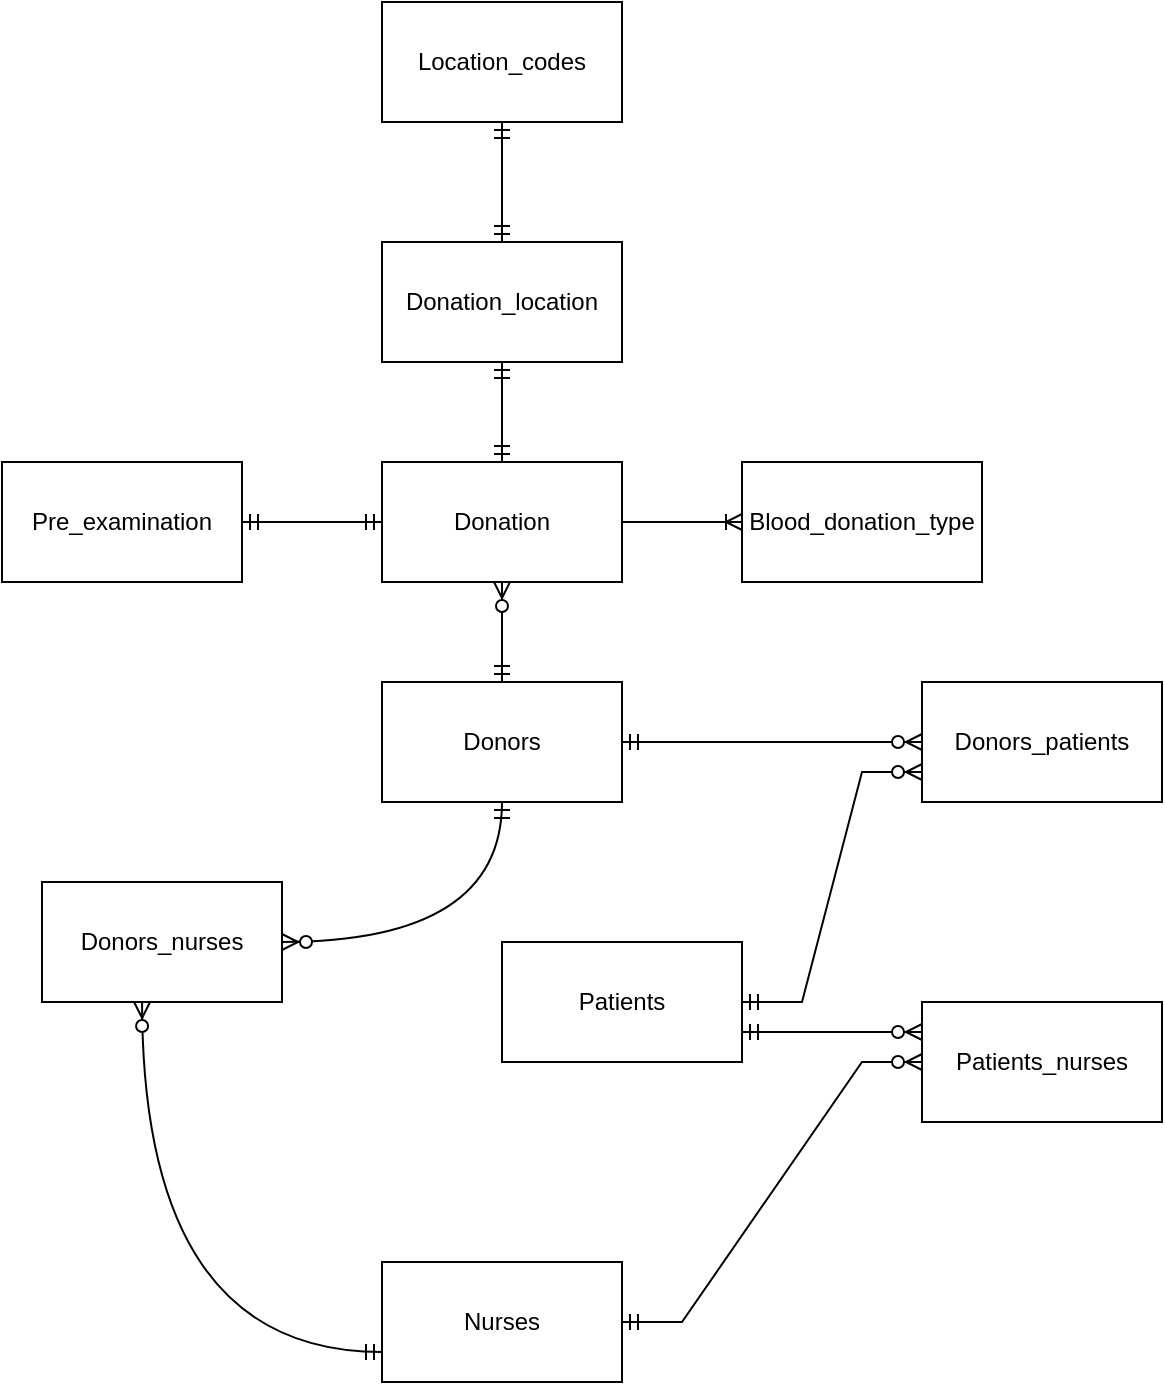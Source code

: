 <mxfile version="23.0.2" type="github" pages="2">
  <diagram name="Page-1" id="ktLSlbdAjCaWFcY27dUH">
    <mxGraphModel dx="2029" dy="2693" grid="1" gridSize="10" guides="1" tooltips="1" connect="1" arrows="1" fold="1" page="1" pageScale="1" pageWidth="850" pageHeight="1100" math="0" shadow="0">
      <root>
        <mxCell id="0" />
        <mxCell id="1" parent="0" />
        <mxCell id="I1Vj_bFl4eYzMa7FdZjM-1" value="Donors" style="rounded=0;whiteSpace=wrap;html=1;fillColor=#FFFFFF;" parent="1" vertex="1">
          <mxGeometry x="-70" y="-1080" width="120" height="60" as="geometry" />
        </mxCell>
        <mxCell id="I1Vj_bFl4eYzMa7FdZjM-2" value="Patients" style="rounded=0;whiteSpace=wrap;html=1;fillColor=#FFFFFF;" parent="1" vertex="1">
          <mxGeometry x="-10" y="-950" width="120" height="60" as="geometry" />
        </mxCell>
        <mxCell id="I1Vj_bFl4eYzMa7FdZjM-3" value="Nurses" style="rounded=0;whiteSpace=wrap;html=1;fillColor=#FFFFFF;" parent="1" vertex="1">
          <mxGeometry x="-70" y="-790" width="120" height="60" as="geometry" />
        </mxCell>
        <mxCell id="I1Vj_bFl4eYzMa7FdZjM-10" value="Donors_patients" style="rounded=0;whiteSpace=wrap;html=1;" parent="1" vertex="1">
          <mxGeometry x="200" y="-1080" width="120" height="60" as="geometry" />
        </mxCell>
        <mxCell id="I1Vj_bFl4eYzMa7FdZjM-16" value="" style="edgeStyle=entityRelationEdgeStyle;fontSize=12;html=1;endArrow=ERzeroToMany;startArrow=ERmandOne;rounded=0;entryX=0;entryY=0.5;entryDx=0;entryDy=0;exitX=1;exitY=0.5;exitDx=0;exitDy=0;" parent="1" source="I1Vj_bFl4eYzMa7FdZjM-1" target="I1Vj_bFl4eYzMa7FdZjM-10" edge="1">
          <mxGeometry width="100" height="100" relative="1" as="geometry">
            <mxPoint x="70" y="-1060" as="sourcePoint" />
            <mxPoint x="230" y="-1140" as="targetPoint" />
            <Array as="points">
              <mxPoint x="80" y="-1050" />
              <mxPoint x="40" y="-1060" />
            </Array>
          </mxGeometry>
        </mxCell>
        <mxCell id="I1Vj_bFl4eYzMa7FdZjM-20" value="" style="edgeStyle=entityRelationEdgeStyle;fontSize=12;html=1;endArrow=ERzeroToMany;startArrow=ERmandOne;rounded=0;entryX=0;entryY=0.75;entryDx=0;entryDy=0;exitX=1;exitY=0.5;exitDx=0;exitDy=0;" parent="1" source="I1Vj_bFl4eYzMa7FdZjM-2" target="I1Vj_bFl4eYzMa7FdZjM-10" edge="1">
          <mxGeometry width="100" height="100" relative="1" as="geometry">
            <mxPoint x="50" y="-940" as="sourcePoint" />
            <mxPoint x="229.04" y="-997.98" as="targetPoint" />
            <Array as="points">
              <mxPoint x="70" y="-830" />
            </Array>
          </mxGeometry>
        </mxCell>
        <mxCell id="I1Vj_bFl4eYzMa7FdZjM-21" value="Patients_nurses" style="rounded=0;whiteSpace=wrap;html=1;" parent="1" vertex="1">
          <mxGeometry x="200" y="-920" width="120" height="60" as="geometry" />
        </mxCell>
        <mxCell id="I1Vj_bFl4eYzMa7FdZjM-32" value="" style="edgeStyle=entityRelationEdgeStyle;fontSize=12;html=1;endArrow=ERzeroToMany;startArrow=ERmandOne;rounded=0;entryX=0;entryY=0.5;entryDx=0;entryDy=0;exitX=1;exitY=0.5;exitDx=0;exitDy=0;exitPerimeter=0;" parent="1" source="I1Vj_bFl4eYzMa7FdZjM-3" target="I1Vj_bFl4eYzMa7FdZjM-21" edge="1">
          <mxGeometry width="100" height="100" relative="1" as="geometry">
            <mxPoint x="50" y="-800" as="sourcePoint" />
            <mxPoint x="150" y="-900" as="targetPoint" />
          </mxGeometry>
        </mxCell>
        <mxCell id="I1Vj_bFl4eYzMa7FdZjM-33" value="" style="edgeStyle=entityRelationEdgeStyle;fontSize=12;html=1;endArrow=ERzeroToMany;startArrow=ERmandOne;rounded=0;entryX=0;entryY=0.25;entryDx=0;entryDy=0;exitX=1;exitY=0.75;exitDx=0;exitDy=0;" parent="1" source="I1Vj_bFl4eYzMa7FdZjM-2" target="I1Vj_bFl4eYzMa7FdZjM-21" edge="1">
          <mxGeometry width="100" height="100" relative="1" as="geometry">
            <mxPoint x="50" y="-920" as="sourcePoint" />
            <mxPoint x="150" y="-1020" as="targetPoint" />
          </mxGeometry>
        </mxCell>
        <mxCell id="I1Vj_bFl4eYzMa7FdZjM-34" value="Donors_nurses" style="rounded=0;whiteSpace=wrap;html=1;fillColor=#FFFFFF;" parent="1" vertex="1">
          <mxGeometry x="-240" y="-980" width="120" height="60" as="geometry" />
        </mxCell>
        <mxCell id="I1Vj_bFl4eYzMa7FdZjM-63" value="Pre_examination" style="rounded=0;whiteSpace=wrap;html=1;fillColor=#FFFFFF;" parent="1" vertex="1">
          <mxGeometry x="-260" y="-1190" width="120" height="60" as="geometry" />
        </mxCell>
        <mxCell id="I1Vj_bFl4eYzMa7FdZjM-64" value="Donation" style="rounded=0;whiteSpace=wrap;html=1;fillColor=#FFFFFF;" parent="1" vertex="1">
          <mxGeometry x="-70" y="-1190" width="120" height="60" as="geometry" />
        </mxCell>
        <mxCell id="I1Vj_bFl4eYzMa7FdZjM-65" value="Blood_donation_type" style="rounded=0;whiteSpace=wrap;html=1;fillColor=#FFFFFF;" parent="1" vertex="1">
          <mxGeometry x="110" y="-1190" width="120" height="60" as="geometry" />
        </mxCell>
        <mxCell id="I1Vj_bFl4eYzMa7FdZjM-66" value="Donation_location" style="rounded=0;whiteSpace=wrap;html=1;strokeColor=#000000;fillColor=#FFFFFF;" parent="1" vertex="1">
          <mxGeometry x="-70" y="-1300" width="120" height="60" as="geometry" />
        </mxCell>
        <mxCell id="I1Vj_bFl4eYzMa7FdZjM-67" value="Location_codes" style="rounded=0;whiteSpace=wrap;html=1;fillColor=#FFFFFF;" parent="1" vertex="1">
          <mxGeometry x="-70" y="-1420" width="120" height="60" as="geometry" />
        </mxCell>
        <mxCell id="I1Vj_bFl4eYzMa7FdZjM-68" value="" style="fontSize=12;html=1;endArrow=ERmandOne;startArrow=ERmandOne;rounded=0;entryX=0;entryY=0.5;entryDx=0;entryDy=0;" parent="1" target="I1Vj_bFl4eYzMa7FdZjM-64" edge="1">
          <mxGeometry width="100" height="100" relative="1" as="geometry">
            <mxPoint x="-140" y="-1160" as="sourcePoint" />
            <mxPoint x="-40" y="-1260" as="targetPoint" />
          </mxGeometry>
        </mxCell>
        <mxCell id="I1Vj_bFl4eYzMa7FdZjM-70" value="" style="edgeStyle=entityRelationEdgeStyle;fontSize=12;html=1;endArrow=ERoneToMany;rounded=0;entryX=0;entryY=0.5;entryDx=0;entryDy=0;" parent="1" target="I1Vj_bFl4eYzMa7FdZjM-65" edge="1">
          <mxGeometry width="100" height="100" relative="1" as="geometry">
            <mxPoint x="50" y="-1160" as="sourcePoint" />
            <mxPoint x="150" y="-1260" as="targetPoint" />
          </mxGeometry>
        </mxCell>
        <mxCell id="I1Vj_bFl4eYzMa7FdZjM-72" value="" style="fontSize=12;html=1;endArrow=ERmandOne;startArrow=ERmandOne;rounded=0;entryX=0.5;entryY=1;entryDx=0;entryDy=0;exitX=0.5;exitY=0;exitDx=0;exitDy=0;" parent="1" source="I1Vj_bFl4eYzMa7FdZjM-64" target="I1Vj_bFl4eYzMa7FdZjM-66" edge="1">
          <mxGeometry width="100" height="100" relative="1" as="geometry">
            <mxPoint x="-10" y="-1200" as="sourcePoint" />
            <mxPoint x="80" y="-1290" as="targetPoint" />
          </mxGeometry>
        </mxCell>
        <mxCell id="I1Vj_bFl4eYzMa7FdZjM-73" value="" style="fontSize=12;html=1;endArrow=ERmandOne;startArrow=ERmandOne;rounded=0;entryX=0.5;entryY=1;entryDx=0;entryDy=0;exitX=0.5;exitY=0;exitDx=0;exitDy=0;exitPerimeter=0;" parent="1" source="I1Vj_bFl4eYzMa7FdZjM-66" target="I1Vj_bFl4eYzMa7FdZjM-67" edge="1">
          <mxGeometry width="100" height="100" relative="1" as="geometry">
            <mxPoint x="-10" y="-1310" as="sourcePoint" />
            <mxPoint x="90" y="-1400" as="targetPoint" />
          </mxGeometry>
        </mxCell>
        <mxCell id="I1Vj_bFl4eYzMa7FdZjM-74" value="" style="fontSize=12;html=1;endArrow=ERzeroToMany;startArrow=ERmandOne;rounded=0;entryX=0.5;entryY=1;entryDx=0;entryDy=0;exitX=0.5;exitY=0;exitDx=0;exitDy=0;" parent="1" source="I1Vj_bFl4eYzMa7FdZjM-1" target="I1Vj_bFl4eYzMa7FdZjM-64" edge="1">
          <mxGeometry width="100" height="100" relative="1" as="geometry">
            <mxPoint x="-20" y="-1080" as="sourcePoint" />
            <mxPoint x="80" y="-1180" as="targetPoint" />
          </mxGeometry>
        </mxCell>
        <mxCell id="qzs0eHA1YEtkTwMwtgIz-1" value="" style="edgeStyle=orthogonalEdgeStyle;fontSize=12;html=1;endArrow=ERzeroToMany;startArrow=ERmandOne;rounded=0;curved=1;exitX=0;exitY=0.75;exitDx=0;exitDy=0;entryX=0.417;entryY=1;entryDx=0;entryDy=0;entryPerimeter=0;" edge="1" parent="1" source="I1Vj_bFl4eYzMa7FdZjM-3" target="I1Vj_bFl4eYzMa7FdZjM-34">
          <mxGeometry width="100" height="100" relative="1" as="geometry">
            <mxPoint x="-110" y="-750" as="sourcePoint" />
            <mxPoint x="-360" y="-940" as="targetPoint" />
          </mxGeometry>
        </mxCell>
        <mxCell id="qzs0eHA1YEtkTwMwtgIz-2" value="" style="edgeStyle=orthogonalEdgeStyle;fontSize=12;html=1;endArrow=ERzeroToMany;startArrow=ERmandOne;rounded=0;exitX=0.5;exitY=1;exitDx=0;exitDy=0;curved=1;entryX=1;entryY=0.5;entryDx=0;entryDy=0;" edge="1" parent="1" source="I1Vj_bFl4eYzMa7FdZjM-1" target="I1Vj_bFl4eYzMa7FdZjM-34">
          <mxGeometry width="100" height="100" relative="1" as="geometry">
            <mxPoint x="-370" y="-800" as="sourcePoint" />
            <mxPoint x="-270" y="-900" as="targetPoint" />
          </mxGeometry>
        </mxCell>
      </root>
    </mxGraphModel>
  </diagram>
  <diagram id="P3iPUYOR-OyOXRhGfDRy" name="Page-2">
    <mxGraphModel dx="2240" dy="936" grid="1" gridSize="10" guides="1" tooltips="1" connect="1" arrows="1" fold="1" page="1" pageScale="1" pageWidth="850" pageHeight="1100" math="0" shadow="0">
      <root>
        <mxCell id="0" />
        <mxCell id="1" parent="0" />
      </root>
    </mxGraphModel>
  </diagram>
</mxfile>
